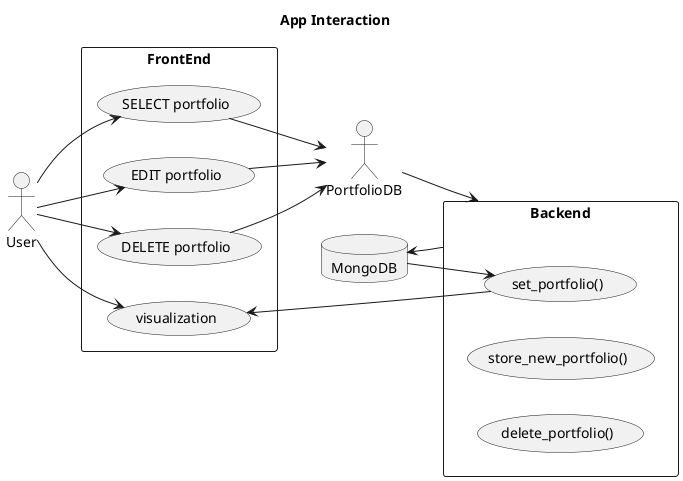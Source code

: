 @startuml
title "App Interaction"

left to right direction

actor "User" as user

rectangle FrontEnd {
    usecase "SELECT portfolio" as select
    usecase "EDIT portfolio" as edit
    usecase "DELETE portfolio" as delete
    usecase "visualization" as visualize
}

actor "PortfolioDB" as App

rectangle Backend {
  usecase "set_portfolio()" as back_set
  usecase "store_new_portfolio()" as back_store
  usecase "delete_portfolio()" as back_delete
}

database "MongoDB" as db

user --> select
user --> edit
user --> delete
user --> visualize

select --> App
edit --> App
delete --> App

App --> Backend

Backend --> db
db --> back_set

back_set --> visualize

@enduml